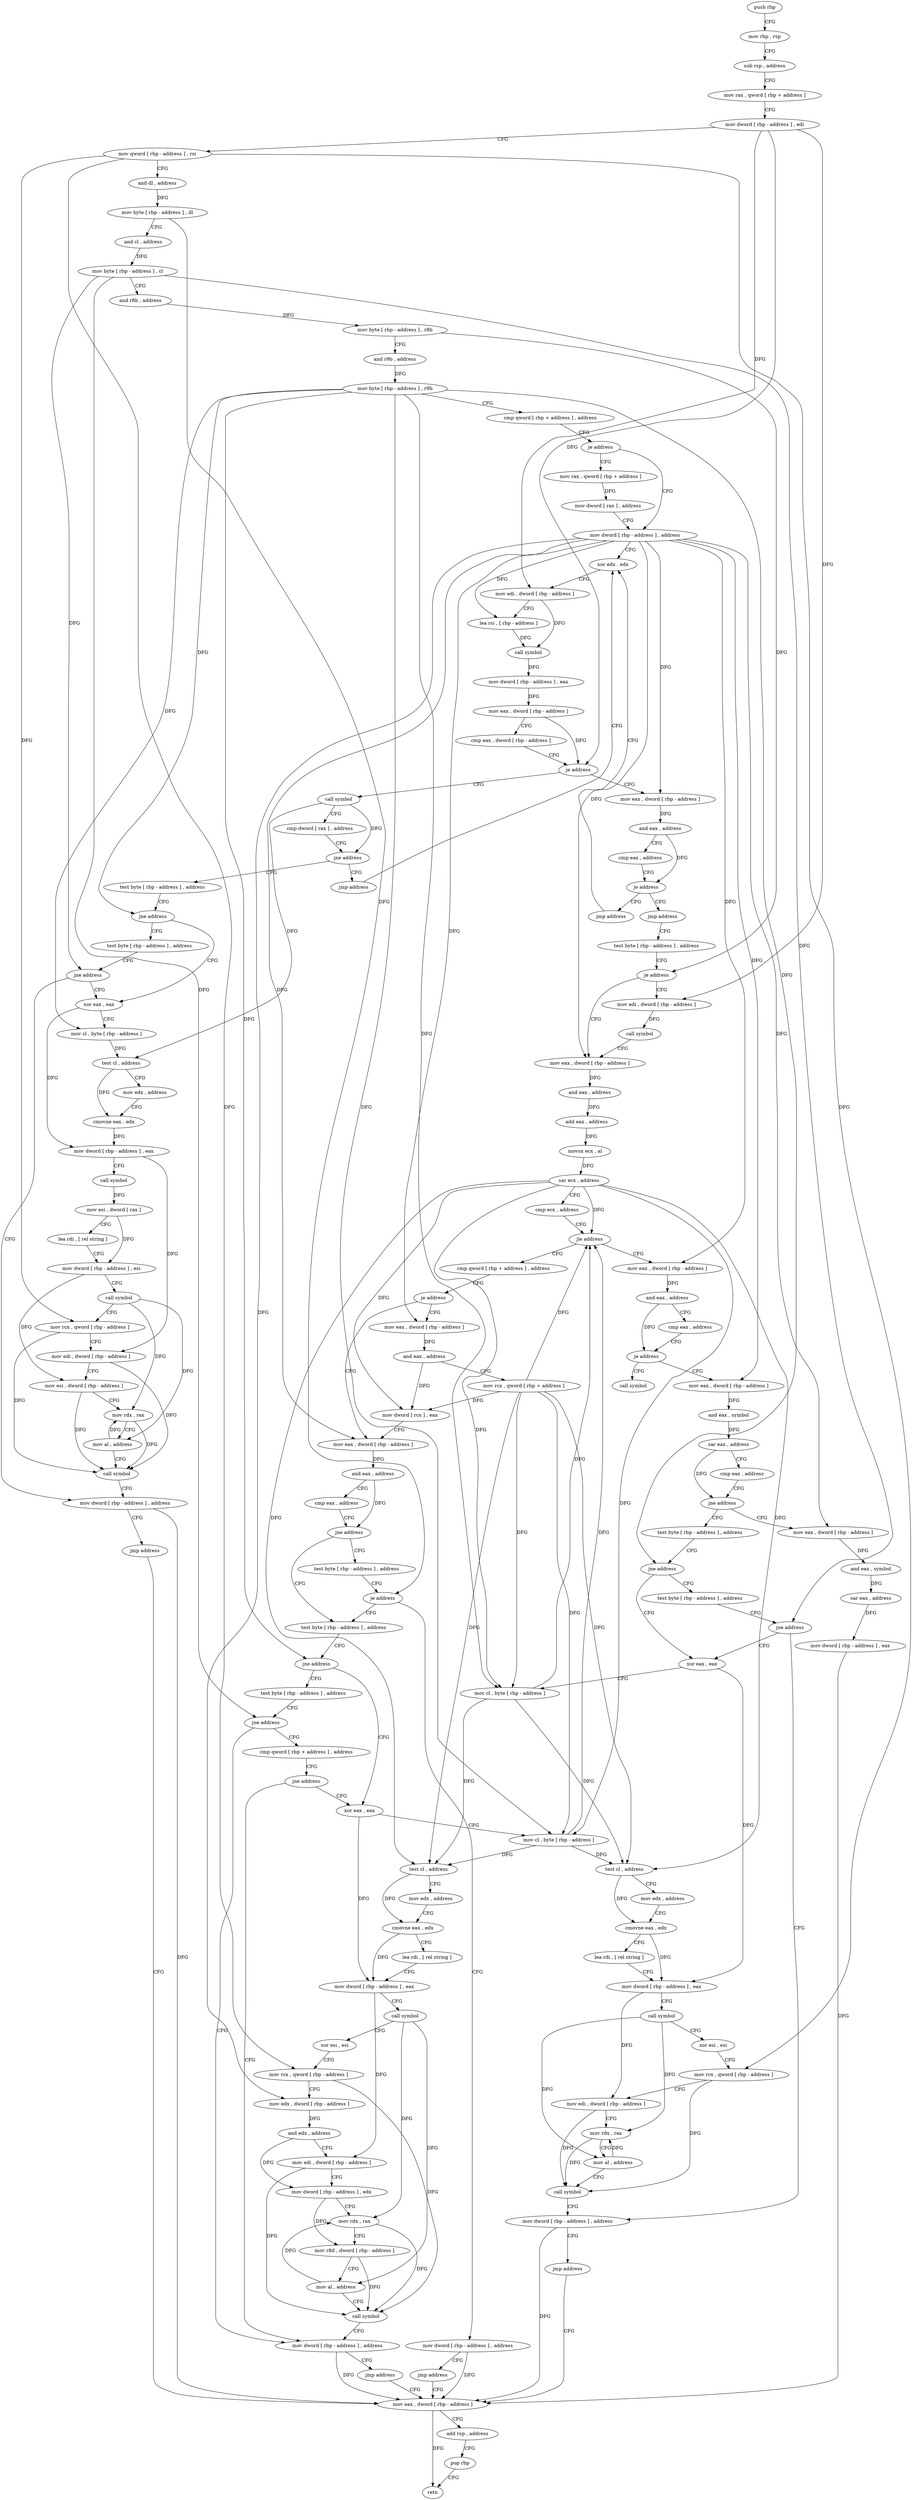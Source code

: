 digraph "func" {
"504128" [label = "push rbp" ]
"504129" [label = "mov rbp , rsp" ]
"504132" [label = "sub rsp , address" ]
"504136" [label = "mov rax , qword [ rbp + address ]" ]
"504140" [label = "mov dword [ rbp - address ] , edi" ]
"504143" [label = "mov qword [ rbp - address ] , rsi" ]
"504147" [label = "and dl , address" ]
"504150" [label = "mov byte [ rbp - address ] , dl" ]
"504153" [label = "and cl , address" ]
"504156" [label = "mov byte [ rbp - address ] , cl" ]
"504159" [label = "and r8b , address" ]
"504163" [label = "mov byte [ rbp - address ] , r8b" ]
"504167" [label = "and r9b , address" ]
"504171" [label = "mov byte [ rbp - address ] , r9b" ]
"504175" [label = "cmp qword [ rbp + address ] , address" ]
"504180" [label = "je address" ]
"504196" [label = "mov dword [ rbp - address ] , address" ]
"504186" [label = "mov rax , qword [ rbp + address ]" ]
"504203" [label = "xor edx , edx" ]
"504190" [label = "mov dword [ rax ] , address" ]
"504344" [label = "mov eax , dword [ rbp - address ]" ]
"504347" [label = "and eax , address" ]
"504352" [label = "cmp eax , address" ]
"504355" [label = "je address" ]
"504366" [label = "jmp address" ]
"504361" [label = "jmp address" ]
"504232" [label = "call symbol" ]
"504237" [label = "cmp dword [ rax ] , address" ]
"504240" [label = "jne address" ]
"504251" [label = "test byte [ rbp - address ] , address" ]
"504246" [label = "jmp address" ]
"504371" [label = "test byte [ rbp - address ] , address" ]
"504255" [label = "jne address" ]
"504271" [label = "xor eax , eax" ]
"504261" [label = "test byte [ rbp - address ] , address" ]
"504205" [label = "mov edi , dword [ rbp - address ]" ]
"504208" [label = "lea rsi , [ rbp - address ]" ]
"504212" [label = "call symbol" ]
"504217" [label = "mov dword [ rbp - address ] , eax" ]
"504220" [label = "mov eax , dword [ rbp - address ]" ]
"504223" [label = "cmp eax , dword [ rbp - address ]" ]
"504226" [label = "je address" ]
"504375" [label = "je address" ]
"504389" [label = "mov eax , dword [ rbp - address ]" ]
"504381" [label = "mov edi , dword [ rbp - address ]" ]
"504273" [label = "mov cl , byte [ rbp - address ]" ]
"504276" [label = "test cl , address" ]
"504279" [label = "mov edx , address" ]
"504284" [label = "cmovne eax , edx" ]
"504287" [label = "mov dword [ rbp - address ] , eax" ]
"504290" [label = "call symbol" ]
"504295" [label = "mov esi , dword [ rax ]" ]
"504297" [label = "lea rdi , [ rel string ]" ]
"504304" [label = "mov dword [ rbp - address ] , esi" ]
"504307" [label = "call symbol" ]
"504312" [label = "mov rcx , qword [ rbp - address ]" ]
"504316" [label = "mov edi , dword [ rbp - address ]" ]
"504319" [label = "mov esi , dword [ rbp - address ]" ]
"504322" [label = "mov rdx , rax" ]
"504325" [label = "mov al , address" ]
"504327" [label = "call symbol" ]
"504332" [label = "mov dword [ rbp - address ] , address" ]
"504265" [label = "jne address" ]
"504392" [label = "and eax , address" ]
"504395" [label = "add eax , address" ]
"504398" [label = "movsx ecx , al" ]
"504401" [label = "sar ecx , address" ]
"504404" [label = "cmp ecx , address" ]
"504407" [label = "jle address" ]
"504579" [label = "mov eax , dword [ rbp - address ]" ]
"504413" [label = "cmp qword [ rbp + address ] , address" ]
"504384" [label = "call symbol" ]
"504715" [label = "mov eax , dword [ rbp - address ]" ]
"504718" [label = "add rsp , address" ]
"504722" [label = "pop rbp" ]
"504723" [label = "retn" ]
"504339" [label = "jmp address" ]
"504582" [label = "and eax , address" ]
"504585" [label = "cmp eax , address" ]
"504588" [label = "je address" ]
"504599" [label = "mov eax , dword [ rbp - address ]" ]
"504594" [label = "call symbol" ]
"504418" [label = "je address" ]
"504436" [label = "mov eax , dword [ rbp - address ]" ]
"504424" [label = "mov eax , dword [ rbp - address ]" ]
"504602" [label = "and eax , symbol" ]
"504607" [label = "sar eax , address" ]
"504610" [label = "cmp eax , address" ]
"504613" [label = "jne address" ]
"504701" [label = "mov eax , dword [ rbp - address ]" ]
"504619" [label = "test byte [ rbp - address ] , address" ]
"504439" [label = "and eax , address" ]
"504442" [label = "cmp eax , address" ]
"504445" [label = "jne address" ]
"504473" [label = "test byte [ rbp - address ] , address" ]
"504451" [label = "test byte [ rbp - address ] , address" ]
"504427" [label = "and eax , address" ]
"504430" [label = "mov rcx , qword [ rbp + address ]" ]
"504434" [label = "mov dword [ rcx ] , eax" ]
"504704" [label = "and eax , symbol" ]
"504709" [label = "sar eax , address" ]
"504712" [label = "mov dword [ rbp - address ] , eax" ]
"504623" [label = "jne address" ]
"504639" [label = "xor eax , eax" ]
"504629" [label = "test byte [ rbp - address ] , address" ]
"504477" [label = "jne address" ]
"504504" [label = "xor eax , eax" ]
"504483" [label = "test byte [ rbp - address ] , address" ]
"504455" [label = "je address" ]
"504461" [label = "mov dword [ rbp - address ] , address" ]
"504641" [label = "mov cl , byte [ rbp - address ]" ]
"504644" [label = "test cl , address" ]
"504647" [label = "mov edx , address" ]
"504652" [label = "cmovne eax , edx" ]
"504655" [label = "lea rdi , [ rel string ]" ]
"504662" [label = "mov dword [ rbp - address ] , eax" ]
"504665" [label = "call symbol" ]
"504670" [label = "xor esi , esi" ]
"504672" [label = "mov rcx , qword [ rbp - address ]" ]
"504676" [label = "mov edi , dword [ rbp - address ]" ]
"504679" [label = "mov rdx , rax" ]
"504682" [label = "mov al , address" ]
"504684" [label = "call symbol" ]
"504689" [label = "mov dword [ rbp - address ] , address" ]
"504633" [label = "jne address" ]
"504506" [label = "mov cl , byte [ rbp - address ]" ]
"504509" [label = "test cl , address" ]
"504512" [label = "mov edx , address" ]
"504517" [label = "cmovne eax , edx" ]
"504520" [label = "lea rdi , [ rel string ]" ]
"504527" [label = "mov dword [ rbp - address ] , eax" ]
"504530" [label = "call symbol" ]
"504535" [label = "xor esi , esi" ]
"504537" [label = "mov rcx , qword [ rbp - address ]" ]
"504541" [label = "mov edx , dword [ rbp - address ]" ]
"504544" [label = "and edx , address" ]
"504547" [label = "mov edi , dword [ rbp - address ]" ]
"504550" [label = "mov dword [ rbp - address ] , edx" ]
"504553" [label = "mov rdx , rax" ]
"504556" [label = "mov r8d , dword [ rbp - address ]" ]
"504560" [label = "mov al , address" ]
"504562" [label = "call symbol" ]
"504567" [label = "mov dword [ rbp - address ] , address" ]
"504487" [label = "jne address" ]
"504493" [label = "cmp qword [ rbp + address ] , address" ]
"504468" [label = "jmp address" ]
"504696" [label = "jmp address" ]
"504574" [label = "jmp address" ]
"504498" [label = "jne address" ]
"504128" -> "504129" [ label = "CFG" ]
"504129" -> "504132" [ label = "CFG" ]
"504132" -> "504136" [ label = "CFG" ]
"504136" -> "504140" [ label = "CFG" ]
"504140" -> "504143" [ label = "CFG" ]
"504140" -> "504205" [ label = "DFG" ]
"504140" -> "504226" [ label = "DFG" ]
"504140" -> "504381" [ label = "DFG" ]
"504143" -> "504147" [ label = "CFG" ]
"504143" -> "504312" [ label = "DFG" ]
"504143" -> "504672" [ label = "DFG" ]
"504143" -> "504537" [ label = "DFG" ]
"504147" -> "504150" [ label = "DFG" ]
"504150" -> "504153" [ label = "CFG" ]
"504150" -> "504455" [ label = "DFG" ]
"504153" -> "504156" [ label = "DFG" ]
"504156" -> "504159" [ label = "CFG" ]
"504156" -> "504265" [ label = "DFG" ]
"504156" -> "504633" [ label = "DFG" ]
"504156" -> "504487" [ label = "DFG" ]
"504159" -> "504163" [ label = "DFG" ]
"504163" -> "504167" [ label = "CFG" ]
"504163" -> "504375" [ label = "DFG" ]
"504167" -> "504171" [ label = "DFG" ]
"504171" -> "504175" [ label = "CFG" ]
"504171" -> "504255" [ label = "DFG" ]
"504171" -> "504273" [ label = "DFG" ]
"504171" -> "504623" [ label = "DFG" ]
"504171" -> "504477" [ label = "DFG" ]
"504171" -> "504641" [ label = "DFG" ]
"504171" -> "504506" [ label = "DFG" ]
"504175" -> "504180" [ label = "CFG" ]
"504180" -> "504196" [ label = "CFG" ]
"504180" -> "504186" [ label = "CFG" ]
"504196" -> "504203" [ label = "CFG" ]
"504196" -> "504344" [ label = "DFG" ]
"504196" -> "504389" [ label = "DFG" ]
"504196" -> "504579" [ label = "DFG" ]
"504196" -> "504599" [ label = "DFG" ]
"504196" -> "504436" [ label = "DFG" ]
"504196" -> "504424" [ label = "DFG" ]
"504196" -> "504701" [ label = "DFG" ]
"504196" -> "504541" [ label = "DFG" ]
"504196" -> "504208" [ label = "DFG" ]
"504186" -> "504190" [ label = "DFG" ]
"504203" -> "504205" [ label = "CFG" ]
"504190" -> "504196" [ label = "CFG" ]
"504344" -> "504347" [ label = "DFG" ]
"504347" -> "504352" [ label = "CFG" ]
"504347" -> "504355" [ label = "DFG" ]
"504352" -> "504355" [ label = "CFG" ]
"504355" -> "504366" [ label = "CFG" ]
"504355" -> "504361" [ label = "CFG" ]
"504366" -> "504203" [ label = "CFG" ]
"504361" -> "504371" [ label = "CFG" ]
"504232" -> "504237" [ label = "CFG" ]
"504232" -> "504240" [ label = "DFG" ]
"504232" -> "504276" [ label = "DFG" ]
"504237" -> "504240" [ label = "CFG" ]
"504240" -> "504251" [ label = "CFG" ]
"504240" -> "504246" [ label = "CFG" ]
"504251" -> "504255" [ label = "CFG" ]
"504246" -> "504203" [ label = "CFG" ]
"504371" -> "504375" [ label = "CFG" ]
"504255" -> "504271" [ label = "CFG" ]
"504255" -> "504261" [ label = "CFG" ]
"504271" -> "504273" [ label = "CFG" ]
"504271" -> "504287" [ label = "DFG" ]
"504261" -> "504265" [ label = "CFG" ]
"504205" -> "504208" [ label = "CFG" ]
"504205" -> "504212" [ label = "DFG" ]
"504208" -> "504212" [ label = "DFG" ]
"504212" -> "504217" [ label = "DFG" ]
"504217" -> "504220" [ label = "DFG" ]
"504220" -> "504223" [ label = "CFG" ]
"504220" -> "504226" [ label = "DFG" ]
"504223" -> "504226" [ label = "CFG" ]
"504226" -> "504344" [ label = "CFG" ]
"504226" -> "504232" [ label = "CFG" ]
"504375" -> "504389" [ label = "CFG" ]
"504375" -> "504381" [ label = "CFG" ]
"504389" -> "504392" [ label = "DFG" ]
"504381" -> "504384" [ label = "DFG" ]
"504273" -> "504276" [ label = "DFG" ]
"504276" -> "504279" [ label = "CFG" ]
"504276" -> "504284" [ label = "DFG" ]
"504279" -> "504284" [ label = "CFG" ]
"504284" -> "504287" [ label = "DFG" ]
"504287" -> "504290" [ label = "CFG" ]
"504287" -> "504316" [ label = "DFG" ]
"504290" -> "504295" [ label = "DFG" ]
"504295" -> "504297" [ label = "CFG" ]
"504295" -> "504304" [ label = "DFG" ]
"504297" -> "504304" [ label = "CFG" ]
"504304" -> "504307" [ label = "CFG" ]
"504304" -> "504319" [ label = "DFG" ]
"504307" -> "504312" [ label = "CFG" ]
"504307" -> "504322" [ label = "DFG" ]
"504307" -> "504325" [ label = "DFG" ]
"504312" -> "504316" [ label = "CFG" ]
"504312" -> "504327" [ label = "DFG" ]
"504316" -> "504319" [ label = "CFG" ]
"504316" -> "504327" [ label = "DFG" ]
"504319" -> "504322" [ label = "CFG" ]
"504319" -> "504327" [ label = "DFG" ]
"504322" -> "504325" [ label = "CFG" ]
"504322" -> "504327" [ label = "DFG" ]
"504325" -> "504327" [ label = "CFG" ]
"504325" -> "504322" [ label = "DFG" ]
"504327" -> "504332" [ label = "CFG" ]
"504332" -> "504339" [ label = "CFG" ]
"504332" -> "504715" [ label = "DFG" ]
"504265" -> "504332" [ label = "CFG" ]
"504265" -> "504271" [ label = "CFG" ]
"504392" -> "504395" [ label = "DFG" ]
"504395" -> "504398" [ label = "DFG" ]
"504398" -> "504401" [ label = "DFG" ]
"504401" -> "504404" [ label = "CFG" ]
"504401" -> "504407" [ label = "DFG" ]
"504401" -> "504434" [ label = "DFG" ]
"504401" -> "504641" [ label = "DFG" ]
"504401" -> "504644" [ label = "DFG" ]
"504401" -> "504506" [ label = "DFG" ]
"504401" -> "504509" [ label = "DFG" ]
"504404" -> "504407" [ label = "CFG" ]
"504407" -> "504579" [ label = "CFG" ]
"504407" -> "504413" [ label = "CFG" ]
"504579" -> "504582" [ label = "DFG" ]
"504413" -> "504418" [ label = "CFG" ]
"504384" -> "504389" [ label = "CFG" ]
"504715" -> "504718" [ label = "CFG" ]
"504715" -> "504723" [ label = "DFG" ]
"504718" -> "504722" [ label = "CFG" ]
"504722" -> "504723" [ label = "CFG" ]
"504339" -> "504715" [ label = "CFG" ]
"504582" -> "504585" [ label = "CFG" ]
"504582" -> "504588" [ label = "DFG" ]
"504585" -> "504588" [ label = "CFG" ]
"504588" -> "504599" [ label = "CFG" ]
"504588" -> "504594" [ label = "CFG" ]
"504599" -> "504602" [ label = "DFG" ]
"504418" -> "504436" [ label = "CFG" ]
"504418" -> "504424" [ label = "CFG" ]
"504436" -> "504439" [ label = "DFG" ]
"504424" -> "504427" [ label = "DFG" ]
"504602" -> "504607" [ label = "DFG" ]
"504607" -> "504610" [ label = "CFG" ]
"504607" -> "504613" [ label = "DFG" ]
"504610" -> "504613" [ label = "CFG" ]
"504613" -> "504701" [ label = "CFG" ]
"504613" -> "504619" [ label = "CFG" ]
"504701" -> "504704" [ label = "DFG" ]
"504619" -> "504623" [ label = "CFG" ]
"504439" -> "504442" [ label = "CFG" ]
"504439" -> "504445" [ label = "DFG" ]
"504442" -> "504445" [ label = "CFG" ]
"504445" -> "504473" [ label = "CFG" ]
"504445" -> "504451" [ label = "CFG" ]
"504473" -> "504477" [ label = "CFG" ]
"504451" -> "504455" [ label = "CFG" ]
"504427" -> "504430" [ label = "CFG" ]
"504427" -> "504434" [ label = "DFG" ]
"504430" -> "504434" [ label = "DFG" ]
"504430" -> "504407" [ label = "DFG" ]
"504430" -> "504641" [ label = "DFG" ]
"504430" -> "504644" [ label = "DFG" ]
"504430" -> "504506" [ label = "DFG" ]
"504430" -> "504509" [ label = "DFG" ]
"504434" -> "504436" [ label = "CFG" ]
"504704" -> "504709" [ label = "DFG" ]
"504709" -> "504712" [ label = "DFG" ]
"504712" -> "504715" [ label = "DFG" ]
"504623" -> "504639" [ label = "CFG" ]
"504623" -> "504629" [ label = "CFG" ]
"504639" -> "504641" [ label = "CFG" ]
"504639" -> "504662" [ label = "DFG" ]
"504629" -> "504633" [ label = "CFG" ]
"504477" -> "504504" [ label = "CFG" ]
"504477" -> "504483" [ label = "CFG" ]
"504504" -> "504506" [ label = "CFG" ]
"504504" -> "504527" [ label = "DFG" ]
"504483" -> "504487" [ label = "CFG" ]
"504455" -> "504473" [ label = "CFG" ]
"504455" -> "504461" [ label = "CFG" ]
"504461" -> "504468" [ label = "CFG" ]
"504461" -> "504715" [ label = "DFG" ]
"504641" -> "504644" [ label = "DFG" ]
"504641" -> "504407" [ label = "DFG" ]
"504641" -> "504509" [ label = "DFG" ]
"504644" -> "504647" [ label = "CFG" ]
"504644" -> "504652" [ label = "DFG" ]
"504647" -> "504652" [ label = "CFG" ]
"504652" -> "504655" [ label = "CFG" ]
"504652" -> "504662" [ label = "DFG" ]
"504655" -> "504662" [ label = "CFG" ]
"504662" -> "504665" [ label = "CFG" ]
"504662" -> "504676" [ label = "DFG" ]
"504665" -> "504670" [ label = "CFG" ]
"504665" -> "504679" [ label = "DFG" ]
"504665" -> "504682" [ label = "DFG" ]
"504670" -> "504672" [ label = "CFG" ]
"504672" -> "504676" [ label = "CFG" ]
"504672" -> "504684" [ label = "DFG" ]
"504676" -> "504679" [ label = "CFG" ]
"504676" -> "504684" [ label = "DFG" ]
"504679" -> "504682" [ label = "CFG" ]
"504679" -> "504684" [ label = "DFG" ]
"504682" -> "504684" [ label = "CFG" ]
"504682" -> "504679" [ label = "DFG" ]
"504684" -> "504689" [ label = "CFG" ]
"504689" -> "504696" [ label = "CFG" ]
"504689" -> "504715" [ label = "DFG" ]
"504633" -> "504689" [ label = "CFG" ]
"504633" -> "504639" [ label = "CFG" ]
"504506" -> "504509" [ label = "DFG" ]
"504506" -> "504407" [ label = "DFG" ]
"504506" -> "504644" [ label = "DFG" ]
"504509" -> "504512" [ label = "CFG" ]
"504509" -> "504517" [ label = "DFG" ]
"504512" -> "504517" [ label = "CFG" ]
"504517" -> "504520" [ label = "CFG" ]
"504517" -> "504527" [ label = "DFG" ]
"504520" -> "504527" [ label = "CFG" ]
"504527" -> "504530" [ label = "CFG" ]
"504527" -> "504547" [ label = "DFG" ]
"504530" -> "504535" [ label = "CFG" ]
"504530" -> "504553" [ label = "DFG" ]
"504530" -> "504560" [ label = "DFG" ]
"504535" -> "504537" [ label = "CFG" ]
"504537" -> "504541" [ label = "CFG" ]
"504537" -> "504562" [ label = "DFG" ]
"504541" -> "504544" [ label = "DFG" ]
"504544" -> "504547" [ label = "CFG" ]
"504544" -> "504550" [ label = "DFG" ]
"504547" -> "504550" [ label = "CFG" ]
"504547" -> "504562" [ label = "DFG" ]
"504550" -> "504553" [ label = "CFG" ]
"504550" -> "504556" [ label = "DFG" ]
"504553" -> "504556" [ label = "CFG" ]
"504553" -> "504562" [ label = "DFG" ]
"504556" -> "504560" [ label = "CFG" ]
"504556" -> "504562" [ label = "DFG" ]
"504560" -> "504562" [ label = "CFG" ]
"504560" -> "504553" [ label = "DFG" ]
"504562" -> "504567" [ label = "CFG" ]
"504567" -> "504574" [ label = "CFG" ]
"504567" -> "504715" [ label = "DFG" ]
"504487" -> "504567" [ label = "CFG" ]
"504487" -> "504493" [ label = "CFG" ]
"504493" -> "504498" [ label = "CFG" ]
"504468" -> "504715" [ label = "CFG" ]
"504696" -> "504715" [ label = "CFG" ]
"504574" -> "504715" [ label = "CFG" ]
"504498" -> "504567" [ label = "CFG" ]
"504498" -> "504504" [ label = "CFG" ]
}
